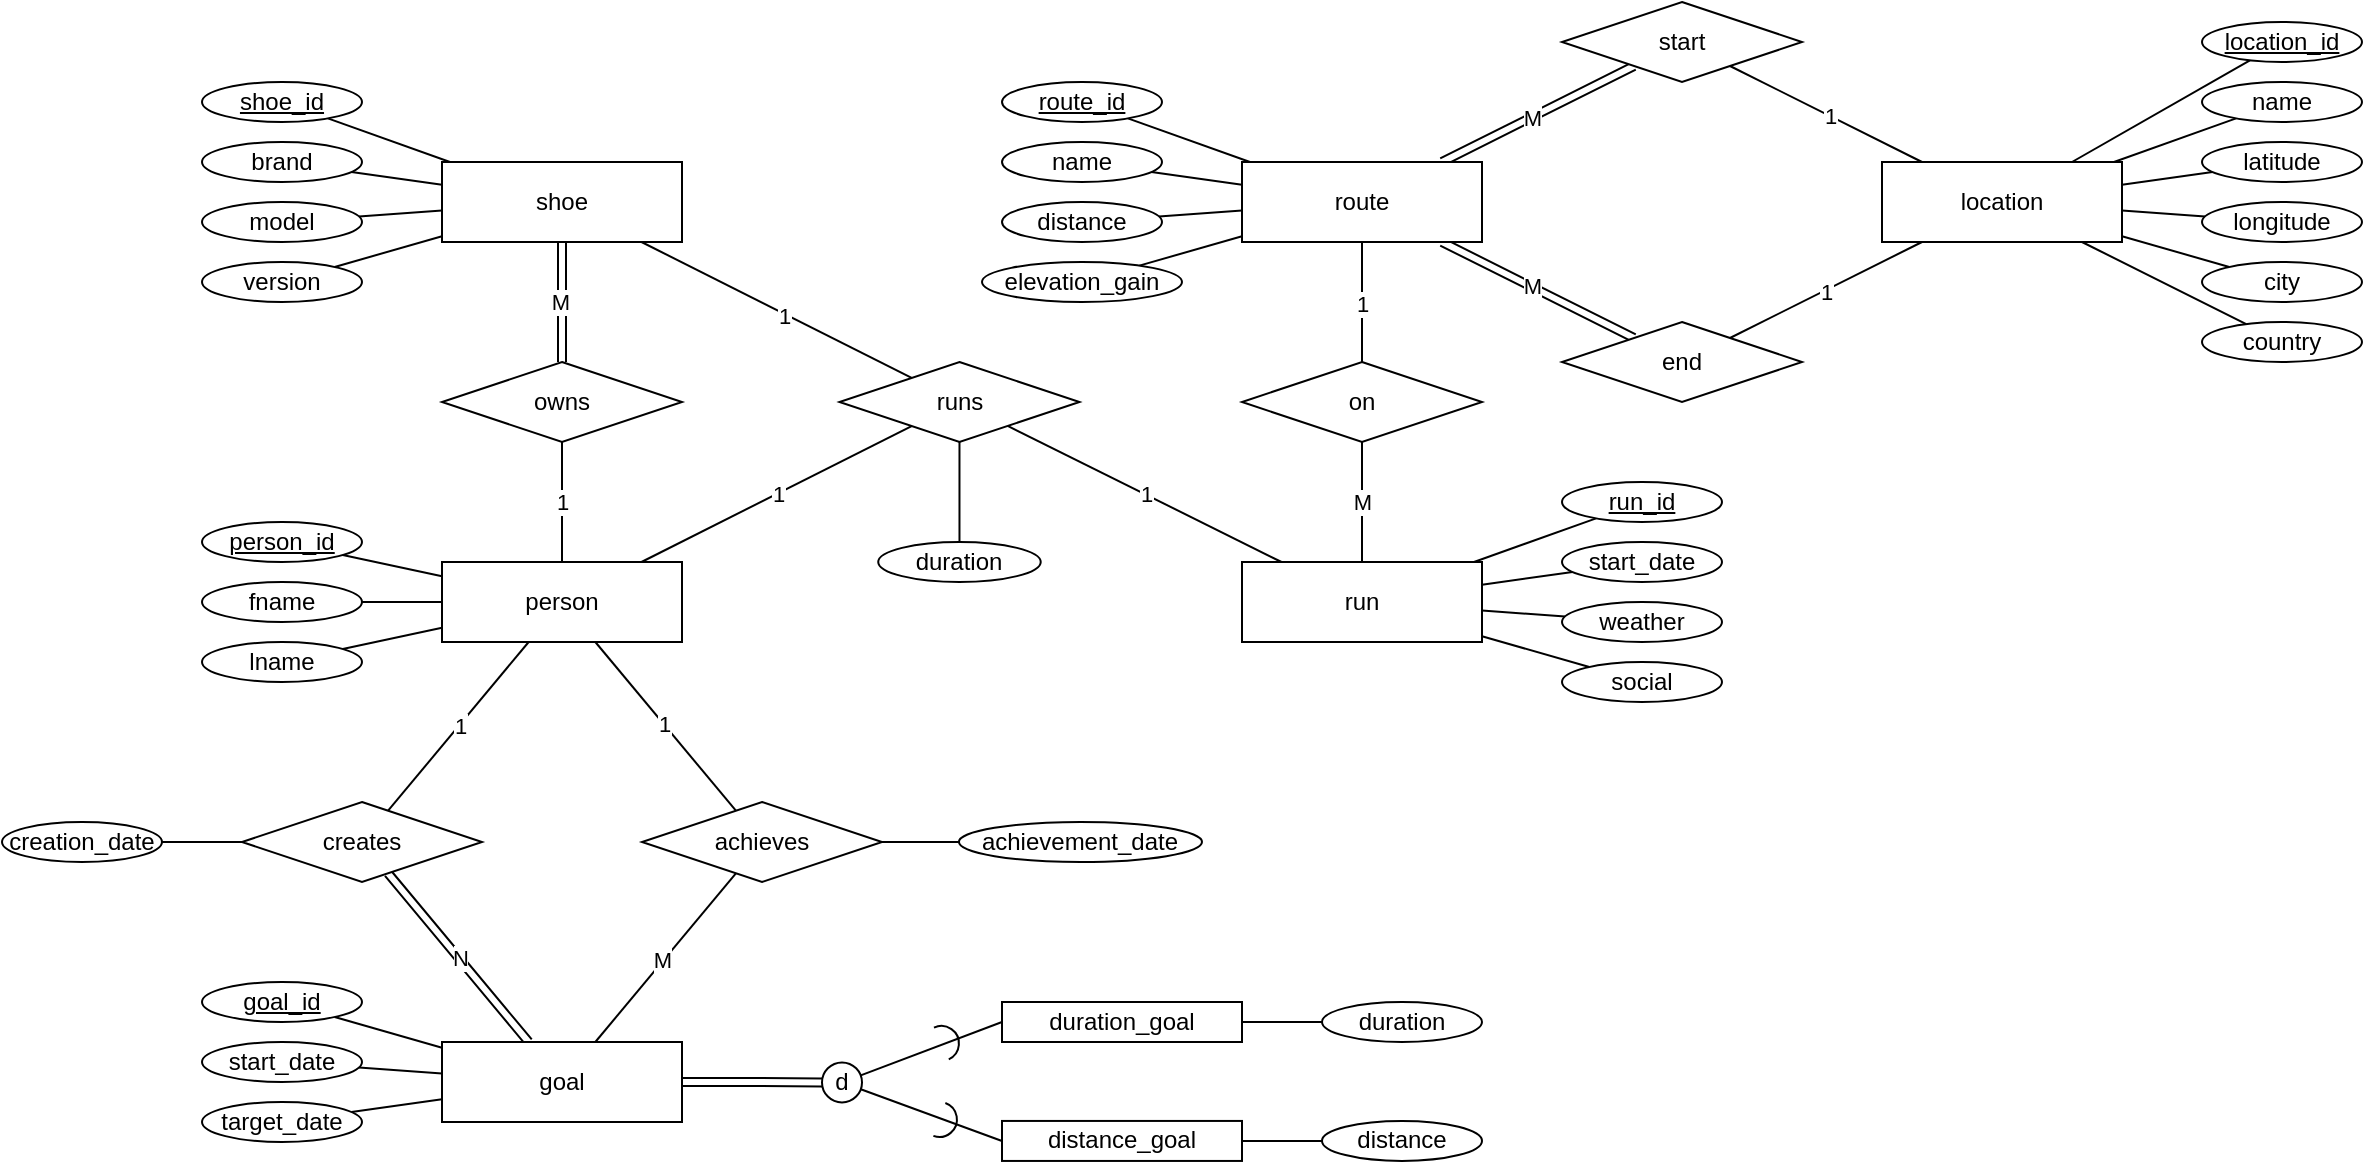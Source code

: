 <mxfile version="24.7.17">
  <diagram name="Page-1" id="vWbm4F5WGKStp1jepNvA">
    <mxGraphModel dx="1302" dy="675" grid="1" gridSize="10" guides="1" tooltips="1" connect="1" arrows="1" fold="1" page="1" pageScale="1" pageWidth="850" pageHeight="1100" math="0" shadow="0">
      <root>
        <mxCell id="0" />
        <mxCell id="1" parent="0" />
        <mxCell id="e246euh79TsqWVeabmaM-18" style="rounded=0;orthogonalLoop=1;jettySize=auto;html=1;endArrow=none;endFill=0;" parent="1" source="u43qWuTFDMmnTfOcjVX1-1" target="e246euh79TsqWVeabmaM-1" edge="1">
          <mxGeometry relative="1" as="geometry" />
        </mxCell>
        <mxCell id="e246euh79TsqWVeabmaM-47" value="1" style="edgeLabel;html=1;align=center;verticalAlign=middle;resizable=0;points=[];" parent="e246euh79TsqWVeabmaM-18" vertex="1" connectable="0">
          <mxGeometry x="0.005" relative="1" as="geometry">
            <mxPoint as="offset" />
          </mxGeometry>
        </mxCell>
        <mxCell id="e246euh79TsqWVeabmaM-20" style="rounded=0;orthogonalLoop=1;jettySize=auto;html=1;endArrow=none;endFill=0;" parent="1" source="u43qWuTFDMmnTfOcjVX1-1" target="e246euh79TsqWVeabmaM-2" edge="1">
          <mxGeometry relative="1" as="geometry" />
        </mxCell>
        <mxCell id="e246euh79TsqWVeabmaM-49" value="1" style="edgeLabel;html=1;align=center;verticalAlign=middle;resizable=0;points=[];" parent="e246euh79TsqWVeabmaM-20" vertex="1" connectable="0">
          <mxGeometry x="-0.004" relative="1" as="geometry">
            <mxPoint as="offset" />
          </mxGeometry>
        </mxCell>
        <mxCell id="e246euh79TsqWVeabmaM-26" style="rounded=0;orthogonalLoop=1;jettySize=auto;html=1;endArrow=none;endFill=0;" parent="1" source="u43qWuTFDMmnTfOcjVX1-1" target="e246euh79TsqWVeabmaM-9" edge="1">
          <mxGeometry relative="1" as="geometry" />
        </mxCell>
        <mxCell id="e246euh79TsqWVeabmaM-45" value="1" style="edgeLabel;html=1;align=center;verticalAlign=middle;resizable=0;points=[];" parent="e246euh79TsqWVeabmaM-26" vertex="1" connectable="0">
          <mxGeometry x="0.003" relative="1" as="geometry">
            <mxPoint as="offset" />
          </mxGeometry>
        </mxCell>
        <mxCell id="pzdjJe55-Q6yw-xSatjz-12" style="edgeStyle=none;shape=connector;rounded=0;orthogonalLoop=1;jettySize=auto;html=1;strokeColor=default;align=center;verticalAlign=middle;fontFamily=Helvetica;fontSize=11;fontColor=default;labelBackgroundColor=default;endArrow=none;endFill=0;" edge="1" parent="1" source="u43qWuTFDMmnTfOcjVX1-1" target="pzdjJe55-Q6yw-xSatjz-1">
          <mxGeometry relative="1" as="geometry" />
        </mxCell>
        <mxCell id="pzdjJe55-Q6yw-xSatjz-13" style="edgeStyle=none;shape=connector;rounded=0;orthogonalLoop=1;jettySize=auto;html=1;strokeColor=default;align=center;verticalAlign=middle;fontFamily=Helvetica;fontSize=11;fontColor=default;labelBackgroundColor=default;endArrow=none;endFill=0;" edge="1" parent="1" source="u43qWuTFDMmnTfOcjVX1-1" target="pzdjJe55-Q6yw-xSatjz-2">
          <mxGeometry relative="1" as="geometry" />
        </mxCell>
        <mxCell id="pzdjJe55-Q6yw-xSatjz-14" style="edgeStyle=none;shape=connector;rounded=0;orthogonalLoop=1;jettySize=auto;html=1;strokeColor=default;align=center;verticalAlign=middle;fontFamily=Helvetica;fontSize=11;fontColor=default;labelBackgroundColor=default;endArrow=none;endFill=0;" edge="1" parent="1" source="u43qWuTFDMmnTfOcjVX1-1" target="pzdjJe55-Q6yw-xSatjz-3">
          <mxGeometry relative="1" as="geometry" />
        </mxCell>
        <mxCell id="pzdjJe55-Q6yw-xSatjz-42" style="edgeStyle=none;shape=connector;rounded=0;orthogonalLoop=1;jettySize=auto;html=1;strokeColor=default;align=center;verticalAlign=middle;fontFamily=Helvetica;fontSize=11;fontColor=default;labelBackgroundColor=default;endArrow=none;endFill=0;" edge="1" parent="1" source="u43qWuTFDMmnTfOcjVX1-1" target="pzdjJe55-Q6yw-xSatjz-40">
          <mxGeometry relative="1" as="geometry" />
        </mxCell>
        <mxCell id="pzdjJe55-Q6yw-xSatjz-43" value="1" style="edgeLabel;html=1;align=center;verticalAlign=middle;resizable=0;points=[];fontFamily=Helvetica;fontSize=11;fontColor=default;labelBackgroundColor=default;" vertex="1" connectable="0" parent="pzdjJe55-Q6yw-xSatjz-42">
          <mxGeometry x="-0.052" y="1" relative="1" as="geometry">
            <mxPoint y="1" as="offset" />
          </mxGeometry>
        </mxCell>
        <mxCell id="u43qWuTFDMmnTfOcjVX1-1" value="person" style="rounded=0;whiteSpace=wrap;html=1;" parent="1" vertex="1">
          <mxGeometry x="220" y="280" width="120" height="40" as="geometry" />
        </mxCell>
        <mxCell id="PP_cPeMWecXOrynIbDTe-15" style="edgeStyle=none;shape=connector;rounded=0;orthogonalLoop=1;jettySize=auto;html=1;strokeColor=default;align=center;verticalAlign=middle;fontFamily=Helvetica;fontSize=11;fontColor=default;labelBackgroundColor=default;endArrow=none;endFill=0;" parent="1" source="u43qWuTFDMmnTfOcjVX1-2" target="e246euh79TsqWVeabmaM-9" edge="1">
          <mxGeometry relative="1" as="geometry" />
        </mxCell>
        <mxCell id="PP_cPeMWecXOrynIbDTe-17" value="1" style="edgeLabel;html=1;align=center;verticalAlign=middle;resizable=0;points=[];fontFamily=Helvetica;fontSize=11;fontColor=default;labelBackgroundColor=default;" parent="PP_cPeMWecXOrynIbDTe-15" vertex="1" connectable="0">
          <mxGeometry x="0.049" y="-1" relative="1" as="geometry">
            <mxPoint as="offset" />
          </mxGeometry>
        </mxCell>
        <mxCell id="pzdjJe55-Q6yw-xSatjz-8" style="rounded=0;orthogonalLoop=1;jettySize=auto;html=1;endArrow=none;endFill=0;" edge="1" parent="1" source="u43qWuTFDMmnTfOcjVX1-2" target="pzdjJe55-Q6yw-xSatjz-4">
          <mxGeometry relative="1" as="geometry" />
        </mxCell>
        <mxCell id="pzdjJe55-Q6yw-xSatjz-9" style="edgeStyle=none;shape=connector;rounded=0;orthogonalLoop=1;jettySize=auto;html=1;strokeColor=default;align=center;verticalAlign=middle;fontFamily=Helvetica;fontSize=11;fontColor=default;labelBackgroundColor=default;endArrow=none;endFill=0;" edge="1" parent="1" source="u43qWuTFDMmnTfOcjVX1-2" target="pzdjJe55-Q6yw-xSatjz-5">
          <mxGeometry relative="1" as="geometry" />
        </mxCell>
        <mxCell id="pzdjJe55-Q6yw-xSatjz-10" style="edgeStyle=none;shape=connector;rounded=0;orthogonalLoop=1;jettySize=auto;html=1;strokeColor=default;align=center;verticalAlign=middle;fontFamily=Helvetica;fontSize=11;fontColor=default;labelBackgroundColor=default;endArrow=none;endFill=0;" edge="1" parent="1" source="u43qWuTFDMmnTfOcjVX1-2" target="pzdjJe55-Q6yw-xSatjz-6">
          <mxGeometry relative="1" as="geometry" />
        </mxCell>
        <mxCell id="pzdjJe55-Q6yw-xSatjz-11" style="edgeStyle=none;shape=connector;rounded=0;orthogonalLoop=1;jettySize=auto;html=1;strokeColor=default;align=center;verticalAlign=middle;fontFamily=Helvetica;fontSize=11;fontColor=default;labelBackgroundColor=default;endArrow=none;endFill=0;" edge="1" parent="1" source="u43qWuTFDMmnTfOcjVX1-2" target="pzdjJe55-Q6yw-xSatjz-7">
          <mxGeometry relative="1" as="geometry" />
        </mxCell>
        <mxCell id="u43qWuTFDMmnTfOcjVX1-2" value="shoe" style="rounded=0;whiteSpace=wrap;html=1;" parent="1" vertex="1">
          <mxGeometry x="220" y="80" width="120" height="40" as="geometry" />
        </mxCell>
        <mxCell id="e246euh79TsqWVeabmaM-19" style="rounded=0;orthogonalLoop=1;jettySize=auto;html=1;endArrow=none;endFill=0;shape=link;" parent="1" source="e246euh79TsqWVeabmaM-1" target="u43qWuTFDMmnTfOcjVX1-2" edge="1">
          <mxGeometry relative="1" as="geometry" />
        </mxCell>
        <mxCell id="e246euh79TsqWVeabmaM-48" value="M" style="edgeLabel;html=1;align=center;verticalAlign=middle;resizable=0;points=[];" parent="e246euh79TsqWVeabmaM-19" vertex="1" connectable="0">
          <mxGeometry x="-0.003" y="1" relative="1" as="geometry">
            <mxPoint as="offset" />
          </mxGeometry>
        </mxCell>
        <mxCell id="e246euh79TsqWVeabmaM-1" value="owns" style="rhombus;whiteSpace=wrap;html=1;" parent="1" vertex="1">
          <mxGeometry x="220" y="180" width="120" height="40" as="geometry" />
        </mxCell>
        <mxCell id="e246euh79TsqWVeabmaM-21" style="rounded=0;orthogonalLoop=1;jettySize=auto;html=1;endArrow=none;endFill=0;shape=link;" parent="1" source="e246euh79TsqWVeabmaM-2" target="e246euh79TsqWVeabmaM-3" edge="1">
          <mxGeometry relative="1" as="geometry" />
        </mxCell>
        <mxCell id="e246euh79TsqWVeabmaM-50" value="N" style="edgeLabel;html=1;align=center;verticalAlign=middle;resizable=0;points=[];" parent="e246euh79TsqWVeabmaM-21" vertex="1" connectable="0">
          <mxGeometry x="0.006" relative="1" as="geometry">
            <mxPoint as="offset" />
          </mxGeometry>
        </mxCell>
        <mxCell id="pzdjJe55-Q6yw-xSatjz-61" style="edgeStyle=none;shape=connector;rounded=0;orthogonalLoop=1;jettySize=auto;html=1;strokeColor=default;align=center;verticalAlign=middle;fontFamily=Helvetica;fontSize=11;fontColor=default;labelBackgroundColor=default;endArrow=none;endFill=0;" edge="1" parent="1" source="e246euh79TsqWVeabmaM-2" target="pzdjJe55-Q6yw-xSatjz-58">
          <mxGeometry relative="1" as="geometry" />
        </mxCell>
        <mxCell id="e246euh79TsqWVeabmaM-2" value="creates" style="rhombus;whiteSpace=wrap;html=1;" parent="1" vertex="1">
          <mxGeometry x="120" y="400" width="120" height="40" as="geometry" />
        </mxCell>
        <mxCell id="e246euh79TsqWVeabmaM-22" style="edgeStyle=orthogonalEdgeStyle;rounded=0;orthogonalLoop=1;jettySize=auto;html=1;endArrow=none;endFill=0;shape=link;" parent="1" source="e246euh79TsqWVeabmaM-3" target="e246euh79TsqWVeabmaM-11" edge="1">
          <mxGeometry relative="1" as="geometry" />
        </mxCell>
        <mxCell id="pzdjJe55-Q6yw-xSatjz-16" style="edgeStyle=none;shape=connector;rounded=0;orthogonalLoop=1;jettySize=auto;html=1;strokeColor=default;align=center;verticalAlign=middle;fontFamily=Helvetica;fontSize=11;fontColor=default;labelBackgroundColor=default;endArrow=none;endFill=0;" edge="1" parent="1" source="e246euh79TsqWVeabmaM-3" target="pzdjJe55-Q6yw-xSatjz-15">
          <mxGeometry relative="1" as="geometry" />
        </mxCell>
        <mxCell id="pzdjJe55-Q6yw-xSatjz-41" style="edgeStyle=none;shape=connector;rounded=0;orthogonalLoop=1;jettySize=auto;html=1;strokeColor=default;align=center;verticalAlign=middle;fontFamily=Helvetica;fontSize=11;fontColor=default;labelBackgroundColor=default;endArrow=none;endFill=0;" edge="1" parent="1" source="e246euh79TsqWVeabmaM-3" target="pzdjJe55-Q6yw-xSatjz-40">
          <mxGeometry relative="1" as="geometry" />
        </mxCell>
        <mxCell id="pzdjJe55-Q6yw-xSatjz-44" value="M" style="edgeLabel;html=1;align=center;verticalAlign=middle;resizable=0;points=[];fontFamily=Helvetica;fontSize=11;fontColor=default;labelBackgroundColor=default;" vertex="1" connectable="0" parent="pzdjJe55-Q6yw-xSatjz-41">
          <mxGeometry x="-0.04" y="1" relative="1" as="geometry">
            <mxPoint as="offset" />
          </mxGeometry>
        </mxCell>
        <mxCell id="pzdjJe55-Q6yw-xSatjz-45" style="edgeStyle=none;shape=connector;rounded=0;orthogonalLoop=1;jettySize=auto;html=1;strokeColor=default;align=center;verticalAlign=middle;fontFamily=Helvetica;fontSize=11;fontColor=default;labelBackgroundColor=default;endArrow=none;endFill=0;" edge="1" parent="1" source="e246euh79TsqWVeabmaM-3" target="pzdjJe55-Q6yw-xSatjz-38">
          <mxGeometry relative="1" as="geometry" />
        </mxCell>
        <mxCell id="pzdjJe55-Q6yw-xSatjz-46" style="edgeStyle=none;shape=connector;rounded=0;orthogonalLoop=1;jettySize=auto;html=1;strokeColor=default;align=center;verticalAlign=middle;fontFamily=Helvetica;fontSize=11;fontColor=default;labelBackgroundColor=default;endArrow=none;endFill=0;" edge="1" parent="1" source="e246euh79TsqWVeabmaM-3" target="pzdjJe55-Q6yw-xSatjz-39">
          <mxGeometry relative="1" as="geometry" />
        </mxCell>
        <mxCell id="e246euh79TsqWVeabmaM-3" value="goal" style="rounded=0;whiteSpace=wrap;html=1;" parent="1" vertex="1">
          <mxGeometry x="220" y="520" width="120" height="40" as="geometry" />
        </mxCell>
        <mxCell id="e246euh79TsqWVeabmaM-31" style="rounded=0;orthogonalLoop=1;jettySize=auto;html=1;endArrow=none;endFill=0;" parent="1" source="e246euh79TsqWVeabmaM-4" target="e246euh79TsqWVeabmaM-5" edge="1">
          <mxGeometry relative="1" as="geometry" />
        </mxCell>
        <mxCell id="e246euh79TsqWVeabmaM-55" value="1" style="edgeLabel;html=1;align=center;verticalAlign=middle;resizable=0;points=[];" parent="e246euh79TsqWVeabmaM-31" vertex="1" connectable="0">
          <mxGeometry x="-0.012" relative="1" as="geometry">
            <mxPoint as="offset" />
          </mxGeometry>
        </mxCell>
        <mxCell id="e246euh79TsqWVeabmaM-4" value="on" style="rhombus;whiteSpace=wrap;html=1;" parent="1" vertex="1">
          <mxGeometry x="620" y="180" width="120" height="40" as="geometry" />
        </mxCell>
        <mxCell id="e246euh79TsqWVeabmaM-32" style="rounded=0;orthogonalLoop=1;jettySize=auto;html=1;endArrow=none;endFill=0;shape=link;" parent="1" source="e246euh79TsqWVeabmaM-5" target="e246euh79TsqWVeabmaM-6" edge="1">
          <mxGeometry relative="1" as="geometry" />
        </mxCell>
        <mxCell id="e246euh79TsqWVeabmaM-56" value="M" style="edgeLabel;html=1;align=center;verticalAlign=middle;resizable=0;points=[];" parent="e246euh79TsqWVeabmaM-32" vertex="1" connectable="0">
          <mxGeometry x="-0.073" relative="1" as="geometry">
            <mxPoint as="offset" />
          </mxGeometry>
        </mxCell>
        <mxCell id="e246euh79TsqWVeabmaM-34" style="rounded=0;orthogonalLoop=1;jettySize=auto;html=1;shape=link;" parent="1" source="e246euh79TsqWVeabmaM-5" target="e246euh79TsqWVeabmaM-8" edge="1">
          <mxGeometry relative="1" as="geometry" />
        </mxCell>
        <mxCell id="e246euh79TsqWVeabmaM-59" value="M" style="edgeLabel;html=1;align=center;verticalAlign=middle;resizable=0;points=[];" parent="e246euh79TsqWVeabmaM-34" vertex="1" connectable="0">
          <mxGeometry x="-0.082" relative="1" as="geometry">
            <mxPoint as="offset" />
          </mxGeometry>
        </mxCell>
        <mxCell id="pzdjJe55-Q6yw-xSatjz-21" style="edgeStyle=none;shape=connector;rounded=0;orthogonalLoop=1;jettySize=auto;html=1;strokeColor=default;align=center;verticalAlign=middle;fontFamily=Helvetica;fontSize=11;fontColor=default;labelBackgroundColor=default;endArrow=none;endFill=0;" edge="1" parent="1" source="e246euh79TsqWVeabmaM-5" target="pzdjJe55-Q6yw-xSatjz-17">
          <mxGeometry relative="1" as="geometry" />
        </mxCell>
        <mxCell id="pzdjJe55-Q6yw-xSatjz-22" style="edgeStyle=none;shape=connector;rounded=0;orthogonalLoop=1;jettySize=auto;html=1;strokeColor=default;align=center;verticalAlign=middle;fontFamily=Helvetica;fontSize=11;fontColor=default;labelBackgroundColor=default;endArrow=none;endFill=0;" edge="1" parent="1" source="e246euh79TsqWVeabmaM-5" target="pzdjJe55-Q6yw-xSatjz-18">
          <mxGeometry relative="1" as="geometry" />
        </mxCell>
        <mxCell id="pzdjJe55-Q6yw-xSatjz-23" style="edgeStyle=none;shape=connector;rounded=0;orthogonalLoop=1;jettySize=auto;html=1;strokeColor=default;align=center;verticalAlign=middle;fontFamily=Helvetica;fontSize=11;fontColor=default;labelBackgroundColor=default;endArrow=none;endFill=0;" edge="1" parent="1" source="e246euh79TsqWVeabmaM-5" target="pzdjJe55-Q6yw-xSatjz-19">
          <mxGeometry relative="1" as="geometry" />
        </mxCell>
        <mxCell id="pzdjJe55-Q6yw-xSatjz-24" style="edgeStyle=none;shape=connector;rounded=0;orthogonalLoop=1;jettySize=auto;html=1;strokeColor=default;align=center;verticalAlign=middle;fontFamily=Helvetica;fontSize=11;fontColor=default;labelBackgroundColor=default;endArrow=none;endFill=0;" edge="1" parent="1" source="e246euh79TsqWVeabmaM-5" target="pzdjJe55-Q6yw-xSatjz-20">
          <mxGeometry relative="1" as="geometry" />
        </mxCell>
        <mxCell id="e246euh79TsqWVeabmaM-5" value="route" style="rounded=0;whiteSpace=wrap;html=1;" parent="1" vertex="1">
          <mxGeometry x="620" y="80" width="120" height="40" as="geometry" />
        </mxCell>
        <mxCell id="e246euh79TsqWVeabmaM-33" style="rounded=0;orthogonalLoop=1;jettySize=auto;html=1;endArrow=none;endFill=0;" parent="1" source="e246euh79TsqWVeabmaM-6" target="e246euh79TsqWVeabmaM-7" edge="1">
          <mxGeometry relative="1" as="geometry" />
        </mxCell>
        <mxCell id="e246euh79TsqWVeabmaM-57" value="1" style="edgeLabel;html=1;align=center;verticalAlign=middle;resizable=0;points=[];" parent="e246euh79TsqWVeabmaM-33" vertex="1" connectable="0">
          <mxGeometry x="0.033" relative="1" as="geometry">
            <mxPoint as="offset" />
          </mxGeometry>
        </mxCell>
        <mxCell id="e246euh79TsqWVeabmaM-6" value="start" style="rhombus;whiteSpace=wrap;html=1;" parent="1" vertex="1">
          <mxGeometry x="780" width="120" height="40" as="geometry" />
        </mxCell>
        <mxCell id="pzdjJe55-Q6yw-xSatjz-31" style="edgeStyle=none;shape=connector;rounded=0;orthogonalLoop=1;jettySize=auto;html=1;strokeColor=default;align=center;verticalAlign=middle;fontFamily=Helvetica;fontSize=11;fontColor=default;labelBackgroundColor=default;endArrow=none;endFill=0;" edge="1" parent="1" source="e246euh79TsqWVeabmaM-7" target="pzdjJe55-Q6yw-xSatjz-25">
          <mxGeometry relative="1" as="geometry" />
        </mxCell>
        <mxCell id="pzdjJe55-Q6yw-xSatjz-32" style="edgeStyle=none;shape=connector;rounded=0;orthogonalLoop=1;jettySize=auto;html=1;strokeColor=default;align=center;verticalAlign=middle;fontFamily=Helvetica;fontSize=11;fontColor=default;labelBackgroundColor=default;endArrow=none;endFill=0;" edge="1" parent="1" source="e246euh79TsqWVeabmaM-7" target="pzdjJe55-Q6yw-xSatjz-26">
          <mxGeometry relative="1" as="geometry" />
        </mxCell>
        <mxCell id="pzdjJe55-Q6yw-xSatjz-33" style="edgeStyle=none;shape=connector;rounded=0;orthogonalLoop=1;jettySize=auto;html=1;strokeColor=default;align=center;verticalAlign=middle;fontFamily=Helvetica;fontSize=11;fontColor=default;labelBackgroundColor=default;endArrow=none;endFill=0;" edge="1" parent="1" source="e246euh79TsqWVeabmaM-7" target="pzdjJe55-Q6yw-xSatjz-27">
          <mxGeometry relative="1" as="geometry" />
        </mxCell>
        <mxCell id="pzdjJe55-Q6yw-xSatjz-34" style="edgeStyle=none;shape=connector;rounded=0;orthogonalLoop=1;jettySize=auto;html=1;strokeColor=default;align=center;verticalAlign=middle;fontFamily=Helvetica;fontSize=11;fontColor=default;labelBackgroundColor=default;endArrow=none;endFill=0;" edge="1" parent="1" source="e246euh79TsqWVeabmaM-7" target="pzdjJe55-Q6yw-xSatjz-28">
          <mxGeometry relative="1" as="geometry" />
        </mxCell>
        <mxCell id="pzdjJe55-Q6yw-xSatjz-35" style="edgeStyle=none;shape=connector;rounded=0;orthogonalLoop=1;jettySize=auto;html=1;strokeColor=default;align=center;verticalAlign=middle;fontFamily=Helvetica;fontSize=11;fontColor=default;labelBackgroundColor=default;endArrow=none;endFill=0;" edge="1" parent="1" source="e246euh79TsqWVeabmaM-7" target="pzdjJe55-Q6yw-xSatjz-29">
          <mxGeometry relative="1" as="geometry" />
        </mxCell>
        <mxCell id="pzdjJe55-Q6yw-xSatjz-36" style="edgeStyle=none;shape=connector;rounded=0;orthogonalLoop=1;jettySize=auto;html=1;strokeColor=default;align=center;verticalAlign=middle;fontFamily=Helvetica;fontSize=11;fontColor=default;labelBackgroundColor=default;endArrow=none;endFill=0;" edge="1" parent="1" source="e246euh79TsqWVeabmaM-7" target="pzdjJe55-Q6yw-xSatjz-30">
          <mxGeometry relative="1" as="geometry" />
        </mxCell>
        <mxCell id="e246euh79TsqWVeabmaM-7" value="location" style="rounded=0;whiteSpace=wrap;html=1;" parent="1" vertex="1">
          <mxGeometry x="940" y="80" width="120" height="40" as="geometry" />
        </mxCell>
        <mxCell id="e246euh79TsqWVeabmaM-35" style="rounded=0;orthogonalLoop=1;jettySize=auto;html=1;endArrow=none;endFill=0;" parent="1" source="e246euh79TsqWVeabmaM-8" target="e246euh79TsqWVeabmaM-7" edge="1">
          <mxGeometry relative="1" as="geometry" />
        </mxCell>
        <mxCell id="e246euh79TsqWVeabmaM-58" value="1" style="edgeLabel;html=1;align=center;verticalAlign=middle;resizable=0;points=[];" parent="e246euh79TsqWVeabmaM-35" vertex="1" connectable="0">
          <mxGeometry x="-0.012" relative="1" as="geometry">
            <mxPoint as="offset" />
          </mxGeometry>
        </mxCell>
        <mxCell id="e246euh79TsqWVeabmaM-8" value="end" style="rhombus;whiteSpace=wrap;html=1;" parent="1" vertex="1">
          <mxGeometry x="780" y="160" width="120" height="40" as="geometry" />
        </mxCell>
        <mxCell id="e246euh79TsqWVeabmaM-27" style="rounded=0;orthogonalLoop=1;jettySize=auto;html=1;endArrow=none;endFill=0;" parent="1" source="e246euh79TsqWVeabmaM-9" target="e246euh79TsqWVeabmaM-10" edge="1">
          <mxGeometry relative="1" as="geometry" />
        </mxCell>
        <mxCell id="e246euh79TsqWVeabmaM-46" value="1" style="edgeLabel;html=1;align=center;verticalAlign=middle;resizable=0;points=[];" parent="e246euh79TsqWVeabmaM-27" vertex="1" connectable="0">
          <mxGeometry x="0.003" relative="1" as="geometry">
            <mxPoint as="offset" />
          </mxGeometry>
        </mxCell>
        <mxCell id="pzdjJe55-Q6yw-xSatjz-47" style="edgeStyle=none;shape=connector;rounded=0;orthogonalLoop=1;jettySize=auto;html=1;strokeColor=default;align=center;verticalAlign=middle;fontFamily=Helvetica;fontSize=11;fontColor=default;labelBackgroundColor=default;endArrow=none;endFill=0;" edge="1" parent="1" source="e246euh79TsqWVeabmaM-9" target="pzdjJe55-Q6yw-xSatjz-37">
          <mxGeometry relative="1" as="geometry" />
        </mxCell>
        <mxCell id="e246euh79TsqWVeabmaM-9" value="runs" style="rhombus;whiteSpace=wrap;html=1;" parent="1" vertex="1">
          <mxGeometry x="418.74" y="180" width="120" height="40" as="geometry" />
        </mxCell>
        <mxCell id="e246euh79TsqWVeabmaM-30" style="rounded=0;orthogonalLoop=1;jettySize=auto;html=1;endArrow=none;endFill=0;" parent="1" source="e246euh79TsqWVeabmaM-10" target="e246euh79TsqWVeabmaM-4" edge="1">
          <mxGeometry relative="1" as="geometry" />
        </mxCell>
        <mxCell id="e246euh79TsqWVeabmaM-54" value="M" style="edgeLabel;html=1;align=center;verticalAlign=middle;resizable=0;points=[];" parent="e246euh79TsqWVeabmaM-30" vertex="1" connectable="0">
          <mxGeometry x="0.001" relative="1" as="geometry">
            <mxPoint as="offset" />
          </mxGeometry>
        </mxCell>
        <mxCell id="pzdjJe55-Q6yw-xSatjz-52" style="edgeStyle=none;shape=connector;rounded=0;orthogonalLoop=1;jettySize=auto;html=1;strokeColor=default;align=center;verticalAlign=middle;fontFamily=Helvetica;fontSize=11;fontColor=default;labelBackgroundColor=default;endArrow=none;endFill=0;" edge="1" parent="1" source="e246euh79TsqWVeabmaM-10" target="pzdjJe55-Q6yw-xSatjz-48">
          <mxGeometry relative="1" as="geometry" />
        </mxCell>
        <mxCell id="pzdjJe55-Q6yw-xSatjz-53" style="edgeStyle=none;shape=connector;rounded=0;orthogonalLoop=1;jettySize=auto;html=1;strokeColor=default;align=center;verticalAlign=middle;fontFamily=Helvetica;fontSize=11;fontColor=default;labelBackgroundColor=default;endArrow=none;endFill=0;" edge="1" parent="1" source="e246euh79TsqWVeabmaM-10" target="pzdjJe55-Q6yw-xSatjz-49">
          <mxGeometry relative="1" as="geometry" />
        </mxCell>
        <mxCell id="pzdjJe55-Q6yw-xSatjz-54" style="edgeStyle=none;shape=connector;rounded=0;orthogonalLoop=1;jettySize=auto;html=1;strokeColor=default;align=center;verticalAlign=middle;fontFamily=Helvetica;fontSize=11;fontColor=default;labelBackgroundColor=default;endArrow=none;endFill=0;" edge="1" parent="1" source="e246euh79TsqWVeabmaM-10" target="pzdjJe55-Q6yw-xSatjz-50">
          <mxGeometry relative="1" as="geometry" />
        </mxCell>
        <mxCell id="pzdjJe55-Q6yw-xSatjz-55" style="edgeStyle=none;shape=connector;rounded=0;orthogonalLoop=1;jettySize=auto;html=1;strokeColor=default;align=center;verticalAlign=middle;fontFamily=Helvetica;fontSize=11;fontColor=default;labelBackgroundColor=default;endArrow=none;endFill=0;" edge="1" parent="1" source="e246euh79TsqWVeabmaM-10" target="pzdjJe55-Q6yw-xSatjz-51">
          <mxGeometry relative="1" as="geometry" />
        </mxCell>
        <mxCell id="e246euh79TsqWVeabmaM-10" value="run" style="rounded=0;whiteSpace=wrap;html=1;" parent="1" vertex="1">
          <mxGeometry x="620" y="280" width="120" height="40" as="geometry" />
        </mxCell>
        <mxCell id="e246euh79TsqWVeabmaM-24" style="rounded=0;orthogonalLoop=1;jettySize=auto;html=1;endArrow=none;endFill=0;entryX=0;entryY=0.5;entryDx=0;entryDy=0;" parent="1" source="e246euh79TsqWVeabmaM-11" target="e246euh79TsqWVeabmaM-14" edge="1">
          <mxGeometry relative="1" as="geometry" />
        </mxCell>
        <mxCell id="e246euh79TsqWVeabmaM-25" style="rounded=0;orthogonalLoop=1;jettySize=auto;html=1;entryX=0;entryY=0.5;entryDx=0;entryDy=0;endArrow=none;endFill=0;" parent="1" source="e246euh79TsqWVeabmaM-11" target="e246euh79TsqWVeabmaM-12" edge="1">
          <mxGeometry relative="1" as="geometry" />
        </mxCell>
        <mxCell id="e246euh79TsqWVeabmaM-11" value="d" style="ellipse;whiteSpace=wrap;html=1;aspect=fixed;" parent="1" vertex="1">
          <mxGeometry x="410" y="530.2" width="20" height="20" as="geometry" />
        </mxCell>
        <mxCell id="pzdjJe55-Q6yw-xSatjz-64" style="edgeStyle=none;shape=connector;rounded=0;orthogonalLoop=1;jettySize=auto;html=1;strokeColor=default;align=center;verticalAlign=middle;fontFamily=Helvetica;fontSize=11;fontColor=default;labelBackgroundColor=default;endArrow=none;endFill=0;" edge="1" parent="1" source="e246euh79TsqWVeabmaM-12" target="pzdjJe55-Q6yw-xSatjz-57">
          <mxGeometry relative="1" as="geometry" />
        </mxCell>
        <mxCell id="e246euh79TsqWVeabmaM-12" value="distance_goal" style="rounded=0;whiteSpace=wrap;html=1;" parent="1" vertex="1">
          <mxGeometry x="500" y="559.47" width="120" height="20" as="geometry" />
        </mxCell>
        <mxCell id="pzdjJe55-Q6yw-xSatjz-63" style="edgeStyle=none;shape=connector;rounded=0;orthogonalLoop=1;jettySize=auto;html=1;strokeColor=default;align=center;verticalAlign=middle;fontFamily=Helvetica;fontSize=11;fontColor=default;labelBackgroundColor=default;endArrow=none;endFill=0;" edge="1" parent="1" source="e246euh79TsqWVeabmaM-14" target="pzdjJe55-Q6yw-xSatjz-56">
          <mxGeometry relative="1" as="geometry" />
        </mxCell>
        <mxCell id="e246euh79TsqWVeabmaM-14" value="duration_goal" style="rounded=0;whiteSpace=wrap;html=1;" parent="1" vertex="1">
          <mxGeometry x="500" y="500" width="120" height="20" as="geometry" />
        </mxCell>
        <mxCell id="e246euh79TsqWVeabmaM-43" value="" style="verticalLabelPosition=bottom;verticalAlign=top;html=1;shape=mxgraph.basic.arc;startAngle=0.374;endAngle=0.876;rotation=-115;" parent="1" vertex="1">
          <mxGeometry x="460" y="550" width="17.47" height="17.47" as="geometry" />
        </mxCell>
        <mxCell id="e246euh79TsqWVeabmaM-44" value="" style="verticalLabelPosition=bottom;verticalAlign=top;html=1;shape=mxgraph.basic.arc;startAngle=0.374;endAngle=0.876;rotation=-160;" parent="1" vertex="1">
          <mxGeometry x="461" y="512" width="17.47" height="17.47" as="geometry" />
        </mxCell>
        <mxCell id="pzdjJe55-Q6yw-xSatjz-1" value="person_id" style="ellipse;whiteSpace=wrap;html=1;fontStyle=4" vertex="1" parent="1">
          <mxGeometry x="100" y="260" width="80" height="20" as="geometry" />
        </mxCell>
        <mxCell id="pzdjJe55-Q6yw-xSatjz-2" value="fname" style="ellipse;whiteSpace=wrap;html=1;" vertex="1" parent="1">
          <mxGeometry x="100" y="290" width="80" height="20" as="geometry" />
        </mxCell>
        <mxCell id="pzdjJe55-Q6yw-xSatjz-3" value="lname" style="ellipse;whiteSpace=wrap;html=1;" vertex="1" parent="1">
          <mxGeometry x="100" y="320" width="80" height="20" as="geometry" />
        </mxCell>
        <mxCell id="pzdjJe55-Q6yw-xSatjz-4" value="shoe_id" style="ellipse;whiteSpace=wrap;html=1;fontStyle=4" vertex="1" parent="1">
          <mxGeometry x="100" y="40" width="80" height="20" as="geometry" />
        </mxCell>
        <mxCell id="pzdjJe55-Q6yw-xSatjz-5" value="brand" style="ellipse;whiteSpace=wrap;html=1;" vertex="1" parent="1">
          <mxGeometry x="100" y="70" width="80" height="20" as="geometry" />
        </mxCell>
        <mxCell id="pzdjJe55-Q6yw-xSatjz-6" value="model" style="ellipse;whiteSpace=wrap;html=1;" vertex="1" parent="1">
          <mxGeometry x="100" y="100" width="80" height="20" as="geometry" />
        </mxCell>
        <mxCell id="pzdjJe55-Q6yw-xSatjz-7" value="version" style="ellipse;whiteSpace=wrap;html=1;" vertex="1" parent="1">
          <mxGeometry x="100" y="130" width="80" height="20" as="geometry" />
        </mxCell>
        <mxCell id="pzdjJe55-Q6yw-xSatjz-15" value="goal_id" style="ellipse;whiteSpace=wrap;html=1;fontStyle=4" vertex="1" parent="1">
          <mxGeometry x="100" y="490" width="80" height="20" as="geometry" />
        </mxCell>
        <mxCell id="pzdjJe55-Q6yw-xSatjz-17" value="route_id" style="ellipse;whiteSpace=wrap;html=1;fontStyle=4" vertex="1" parent="1">
          <mxGeometry x="500" y="40" width="80" height="20" as="geometry" />
        </mxCell>
        <mxCell id="pzdjJe55-Q6yw-xSatjz-18" value="name" style="ellipse;whiteSpace=wrap;html=1;" vertex="1" parent="1">
          <mxGeometry x="500" y="70" width="80" height="20" as="geometry" />
        </mxCell>
        <mxCell id="pzdjJe55-Q6yw-xSatjz-19" value="distance" style="ellipse;whiteSpace=wrap;html=1;" vertex="1" parent="1">
          <mxGeometry x="500" y="100" width="80" height="20" as="geometry" />
        </mxCell>
        <mxCell id="pzdjJe55-Q6yw-xSatjz-20" value="elevation_gain" style="ellipse;whiteSpace=wrap;html=1;" vertex="1" parent="1">
          <mxGeometry x="490" y="130" width="100" height="20" as="geometry" />
        </mxCell>
        <mxCell id="pzdjJe55-Q6yw-xSatjz-25" value="location_id" style="ellipse;whiteSpace=wrap;html=1;fontStyle=4" vertex="1" parent="1">
          <mxGeometry x="1100" y="10" width="80" height="20" as="geometry" />
        </mxCell>
        <mxCell id="pzdjJe55-Q6yw-xSatjz-26" value="name" style="ellipse;whiteSpace=wrap;html=1;" vertex="1" parent="1">
          <mxGeometry x="1100" y="40" width="80" height="20" as="geometry" />
        </mxCell>
        <mxCell id="pzdjJe55-Q6yw-xSatjz-27" value="latitude" style="ellipse;whiteSpace=wrap;html=1;" vertex="1" parent="1">
          <mxGeometry x="1100" y="70" width="80" height="20" as="geometry" />
        </mxCell>
        <mxCell id="pzdjJe55-Q6yw-xSatjz-28" value="longitude" style="ellipse;whiteSpace=wrap;html=1;" vertex="1" parent="1">
          <mxGeometry x="1100" y="100" width="80" height="20" as="geometry" />
        </mxCell>
        <mxCell id="pzdjJe55-Q6yw-xSatjz-29" value="city" style="ellipse;whiteSpace=wrap;html=1;" vertex="1" parent="1">
          <mxGeometry x="1100" y="130" width="80" height="20" as="geometry" />
        </mxCell>
        <mxCell id="pzdjJe55-Q6yw-xSatjz-30" value="country" style="ellipse;whiteSpace=wrap;html=1;" vertex="1" parent="1">
          <mxGeometry x="1100" y="160" width="80" height="20" as="geometry" />
        </mxCell>
        <mxCell id="pzdjJe55-Q6yw-xSatjz-37" value="duration" style="ellipse;whiteSpace=wrap;html=1;" vertex="1" parent="1">
          <mxGeometry x="438.11" y="270" width="81.26" height="20" as="geometry" />
        </mxCell>
        <mxCell id="pzdjJe55-Q6yw-xSatjz-38" value="start_date" style="ellipse;whiteSpace=wrap;html=1;" vertex="1" parent="1">
          <mxGeometry x="100" y="520" width="80" height="20" as="geometry" />
        </mxCell>
        <mxCell id="pzdjJe55-Q6yw-xSatjz-39" value="target_date" style="ellipse;whiteSpace=wrap;html=1;" vertex="1" parent="1">
          <mxGeometry x="100" y="550" width="80" height="20" as="geometry" />
        </mxCell>
        <mxCell id="pzdjJe55-Q6yw-xSatjz-62" style="edgeStyle=none;shape=connector;rounded=0;orthogonalLoop=1;jettySize=auto;html=1;strokeColor=default;align=center;verticalAlign=middle;fontFamily=Helvetica;fontSize=11;fontColor=default;labelBackgroundColor=default;endArrow=none;endFill=0;" edge="1" parent="1" source="pzdjJe55-Q6yw-xSatjz-40" target="pzdjJe55-Q6yw-xSatjz-59">
          <mxGeometry relative="1" as="geometry" />
        </mxCell>
        <mxCell id="pzdjJe55-Q6yw-xSatjz-40" value="achieves" style="rhombus;whiteSpace=wrap;html=1;" vertex="1" parent="1">
          <mxGeometry x="320" y="400" width="120" height="40" as="geometry" />
        </mxCell>
        <mxCell id="pzdjJe55-Q6yw-xSatjz-48" value="run_id" style="ellipse;whiteSpace=wrap;html=1;fontStyle=4" vertex="1" parent="1">
          <mxGeometry x="780" y="240" width="80" height="20" as="geometry" />
        </mxCell>
        <mxCell id="pzdjJe55-Q6yw-xSatjz-49" value="start_date" style="ellipse;whiteSpace=wrap;html=1;" vertex="1" parent="1">
          <mxGeometry x="780" y="270" width="80" height="20" as="geometry" />
        </mxCell>
        <mxCell id="pzdjJe55-Q6yw-xSatjz-50" value="weather" style="ellipse;whiteSpace=wrap;html=1;" vertex="1" parent="1">
          <mxGeometry x="780" y="300" width="80" height="20" as="geometry" />
        </mxCell>
        <mxCell id="pzdjJe55-Q6yw-xSatjz-51" value="social" style="ellipse;whiteSpace=wrap;html=1;" vertex="1" parent="1">
          <mxGeometry x="780" y="330" width="80" height="20" as="geometry" />
        </mxCell>
        <mxCell id="pzdjJe55-Q6yw-xSatjz-56" value="duration" style="ellipse;whiteSpace=wrap;html=1;" vertex="1" parent="1">
          <mxGeometry x="660" y="500" width="80" height="20" as="geometry" />
        </mxCell>
        <mxCell id="pzdjJe55-Q6yw-xSatjz-57" value="distance" style="ellipse;whiteSpace=wrap;html=1;" vertex="1" parent="1">
          <mxGeometry x="660" y="559.47" width="80" height="20" as="geometry" />
        </mxCell>
        <mxCell id="pzdjJe55-Q6yw-xSatjz-58" value="creation_date" style="ellipse;whiteSpace=wrap;html=1;" vertex="1" parent="1">
          <mxGeometry y="410" width="80" height="20" as="geometry" />
        </mxCell>
        <mxCell id="pzdjJe55-Q6yw-xSatjz-59" value="achievement_date" style="ellipse;whiteSpace=wrap;html=1;" vertex="1" parent="1">
          <mxGeometry x="478.47" y="410" width="121.53" height="20" as="geometry" />
        </mxCell>
      </root>
    </mxGraphModel>
  </diagram>
</mxfile>
